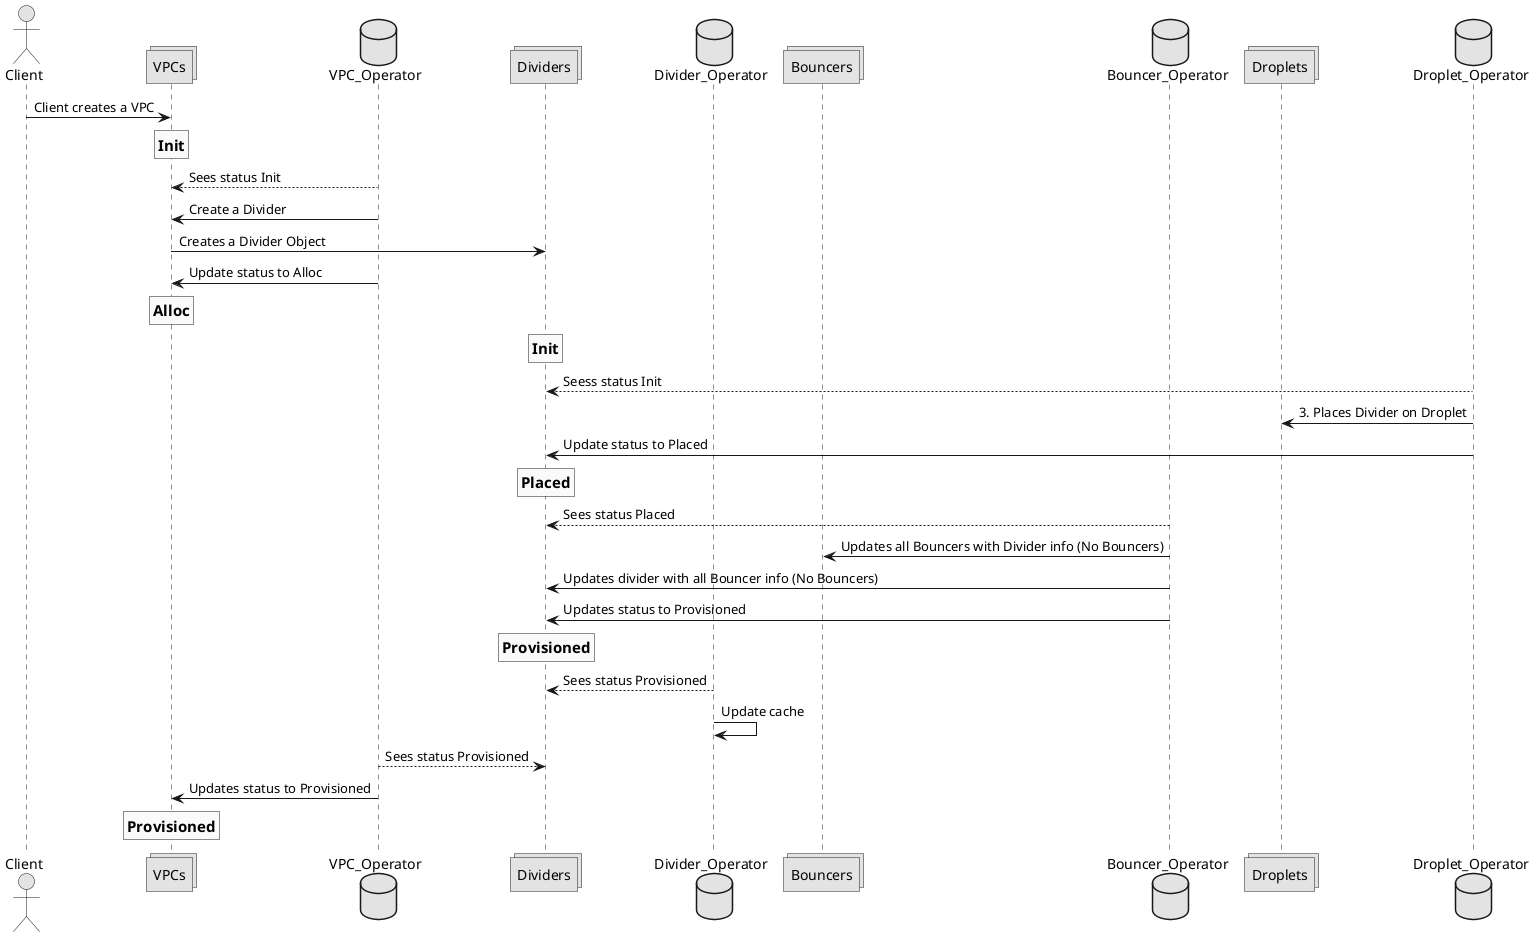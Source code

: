 @startuml

skinparam monochrome true

actor Client
collections VPCs
database VPC_Operator
collections Dividers
database Divider_Operator
collections Bouncers
database Bouncer_Operator
collections Droplets
database Droplet_Operator



Client -> VPCs : Client creates a VPC
rnote over VPCs: == Init
VPC_Operator --> VPCs: Sees status Init
VPC_Operator -> VPCs: Create a Divider
VPCs -> Dividers : Creates a Divider Object
VPC_Operator -> VPCs: Update status to Alloc
rnote over VPCs: == Alloc

rnote over Dividers: == Init
Droplet_Operator --> Dividers: Seess status Init
Droplet_Operator -> Droplets: 3. Places Divider on Droplet
Droplet_Operator -> Dividers: Update status to Placed
rnote over Dividers: == Placed
Bouncer_Operator --> Dividers: Sees status Placed
Bouncer_Operator -> Bouncers: Updates all Bouncers with Divider info (No Bouncers)
Bouncer_Operator -> Dividers: Updates divider with all Bouncer info (No Bouncers)
Bouncer_Operator -> Dividers: Updates status to Provisioned
rnote over Dividers: == Provisioned
Divider_Operator --> Dividers: Sees status Provisioned
Divider_Operator -> Divider_Operator: Update cache
VPC_Operator --> Dividers : Sees status Provisioned
VPC_Operator -> VPCs : Updates status to Provisioned
rnote over VPCs: == Provisioned

@enduml
